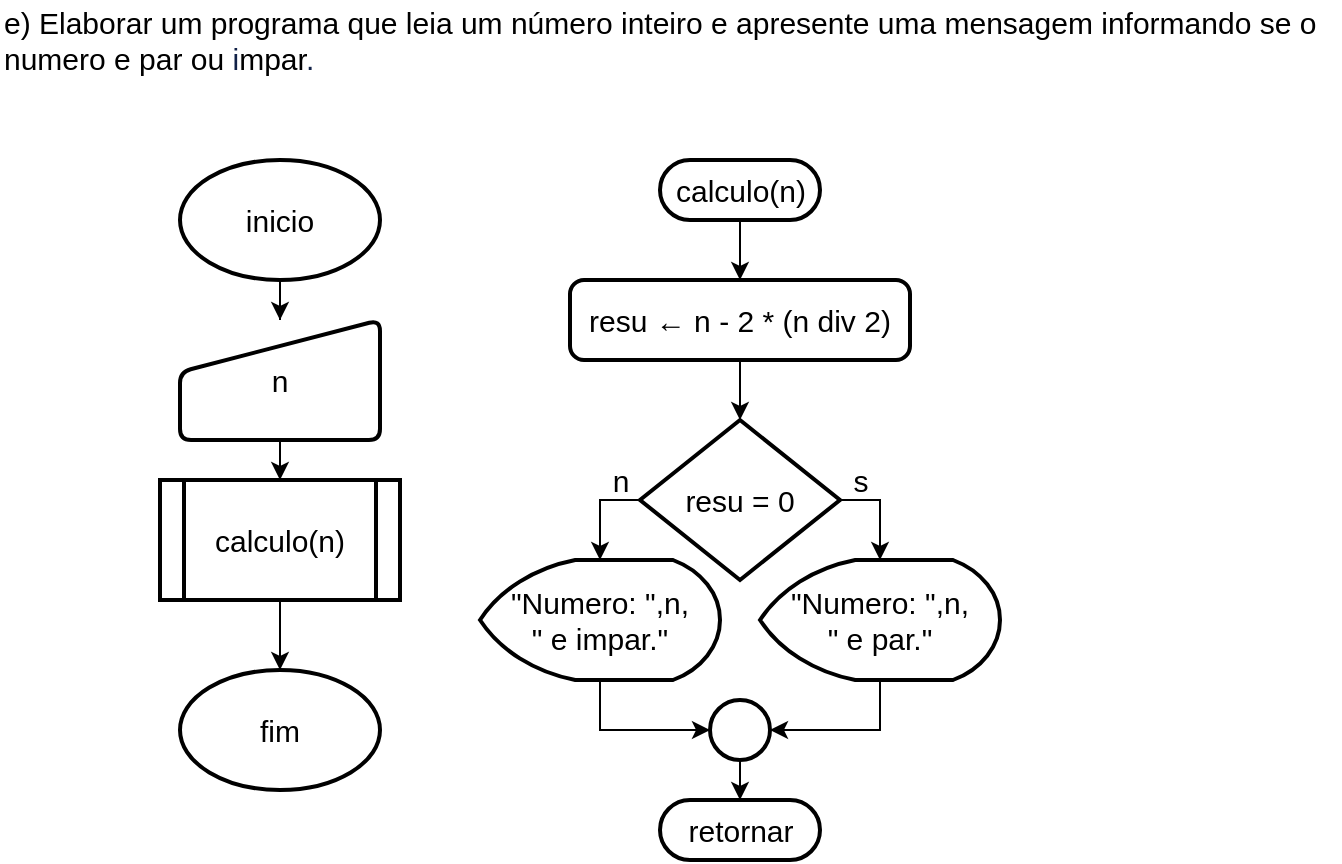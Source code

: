 <mxfile version="19.0.3" type="device"><diagram id="9_3RGJX_hn2a-fTIuzha" name="Página-1"><mxGraphModel dx="1102" dy="865" grid="1" gridSize="10" guides="1" tooltips="1" connect="1" arrows="1" fold="1" page="1" pageScale="1" pageWidth="827" pageHeight="1169" math="0" shadow="0"><root><mxCell id="0"/><mxCell id="1" parent="0"/><mxCell id="szqpVCrg_NznvWYfIgSc-1" value="&lt;span class=&quot;fontstyle0&quot; style=&quot;font-size: 15px;&quot;&gt;e) Elaborar um programa que leia um número inteiro e apresente uma mensagem informando se o&lt;/span&gt;&lt;span style=&quot;color: rgb(36, 31, 34); font-size: 15px;&quot; class=&quot;fontstyle2&quot;&gt;&lt;br style=&quot;font-size: 15px;&quot;&gt;&lt;/span&gt;&lt;span class=&quot;fontstyle0&quot; style=&quot;font-size: 15px;&quot;&gt;numero e par ou &lt;font color=&quot;#112147&quot;&gt;i&lt;/font&gt;&lt;/span&gt;&lt;span class=&quot;fontstyle0&quot; style=&quot;font-size: 15px;&quot;&gt;mpar&lt;/span&gt;&lt;span style=&quot;color: rgb(17, 33, 71); font-size: 15px;&quot; class=&quot;fontstyle0&quot;&gt;.&lt;/span&gt; " style="text;html=1;align=left;verticalAlign=middle;resizable=0;points=[];autosize=1;strokeColor=none;fillColor=none;fontSize=15;" vertex="1" parent="1"><mxGeometry width="670" height="40" as="geometry"/></mxCell><mxCell id="szqpVCrg_NznvWYfIgSc-13" value="" style="edgeStyle=orthogonalEdgeStyle;rounded=0;orthogonalLoop=1;jettySize=auto;html=1;fontSize=15;" edge="1" parent="1" source="szqpVCrg_NznvWYfIgSc-2" target="szqpVCrg_NznvWYfIgSc-12"><mxGeometry relative="1" as="geometry"/></mxCell><mxCell id="szqpVCrg_NznvWYfIgSc-2" value="calculo(n)" style="html=1;dashed=0;whitespace=wrap;shape=mxgraph.dfd.start;fontSize=15;strokeWidth=2;" vertex="1" parent="1"><mxGeometry x="330" y="80" width="80" height="30" as="geometry"/></mxCell><mxCell id="szqpVCrg_NznvWYfIgSc-3" value="retornar" style="html=1;dashed=0;whitespace=wrap;shape=mxgraph.dfd.start;fontSize=15;strokeWidth=2;" vertex="1" parent="1"><mxGeometry x="330" y="400" width="80" height="30" as="geometry"/></mxCell><mxCell id="szqpVCrg_NznvWYfIgSc-5" value="fim" style="strokeWidth=2;html=1;shape=mxgraph.flowchart.start_1;whiteSpace=wrap;fontSize=15;" vertex="1" parent="1"><mxGeometry x="90" y="335" width="100" height="60" as="geometry"/></mxCell><mxCell id="szqpVCrg_NznvWYfIgSc-8" value="" style="edgeStyle=orthogonalEdgeStyle;rounded=0;orthogonalLoop=1;jettySize=auto;html=1;fontSize=15;" edge="1" parent="1" source="szqpVCrg_NznvWYfIgSc-6" target="szqpVCrg_NznvWYfIgSc-7"><mxGeometry relative="1" as="geometry"/></mxCell><mxCell id="szqpVCrg_NznvWYfIgSc-6" value="inicio" style="strokeWidth=2;html=1;shape=mxgraph.flowchart.start_1;whiteSpace=wrap;fontSize=15;" vertex="1" parent="1"><mxGeometry x="90" y="80" width="100" height="60" as="geometry"/></mxCell><mxCell id="szqpVCrg_NznvWYfIgSc-10" value="" style="edgeStyle=orthogonalEdgeStyle;rounded=0;orthogonalLoop=1;jettySize=auto;html=1;fontSize=15;" edge="1" parent="1" source="szqpVCrg_NznvWYfIgSc-7" target="szqpVCrg_NznvWYfIgSc-9"><mxGeometry relative="1" as="geometry"/></mxCell><mxCell id="szqpVCrg_NznvWYfIgSc-7" value="n" style="html=1;strokeWidth=2;shape=manualInput;whiteSpace=wrap;rounded=1;size=26;arcSize=11;fontSize=15;" vertex="1" parent="1"><mxGeometry x="90" y="160" width="100" height="60" as="geometry"/></mxCell><mxCell id="szqpVCrg_NznvWYfIgSc-11" value="" style="edgeStyle=orthogonalEdgeStyle;rounded=0;orthogonalLoop=1;jettySize=auto;html=1;fontSize=15;" edge="1" parent="1" source="szqpVCrg_NznvWYfIgSc-9" target="szqpVCrg_NznvWYfIgSc-5"><mxGeometry relative="1" as="geometry"/></mxCell><mxCell id="szqpVCrg_NznvWYfIgSc-9" value="calculo(n)" style="shape=process;whiteSpace=wrap;html=1;backgroundOutline=1;fontSize=15;strokeWidth=2;rounded=1;arcSize=0;" vertex="1" parent="1"><mxGeometry x="80" y="240" width="120" height="60" as="geometry"/></mxCell><mxCell id="szqpVCrg_NznvWYfIgSc-15" value="" style="edgeStyle=orthogonalEdgeStyle;rounded=0;orthogonalLoop=1;jettySize=auto;html=1;fontSize=15;" edge="1" parent="1" source="szqpVCrg_NznvWYfIgSc-12" target="szqpVCrg_NznvWYfIgSc-14"><mxGeometry relative="1" as="geometry"/></mxCell><mxCell id="szqpVCrg_NznvWYfIgSc-12" value="resu ← n - 2 * (n div 2)" style="rounded=1;whiteSpace=wrap;html=1;absoluteArcSize=1;arcSize=14;strokeWidth=2;fontSize=15;" vertex="1" parent="1"><mxGeometry x="285" y="140" width="170" height="40" as="geometry"/></mxCell><mxCell id="szqpVCrg_NznvWYfIgSc-17" style="edgeStyle=orthogonalEdgeStyle;rounded=0;orthogonalLoop=1;jettySize=auto;html=1;exitX=1;exitY=0.5;exitDx=0;exitDy=0;fontSize=15;" edge="1" parent="1" source="szqpVCrg_NznvWYfIgSc-14" target="szqpVCrg_NznvWYfIgSc-16"><mxGeometry relative="1" as="geometry"/></mxCell><mxCell id="szqpVCrg_NznvWYfIgSc-19" style="edgeStyle=orthogonalEdgeStyle;rounded=0;orthogonalLoop=1;jettySize=auto;html=1;exitX=0;exitY=0.5;exitDx=0;exitDy=0;fontSize=15;" edge="1" parent="1" source="szqpVCrg_NznvWYfIgSc-14" target="szqpVCrg_NznvWYfIgSc-18"><mxGeometry relative="1" as="geometry"/></mxCell><mxCell id="szqpVCrg_NznvWYfIgSc-14" value="resu = 0" style="rhombus;whiteSpace=wrap;html=1;fontSize=15;rounded=1;arcSize=0;strokeWidth=2;" vertex="1" parent="1"><mxGeometry x="320" y="210" width="100" height="80" as="geometry"/></mxCell><mxCell id="szqpVCrg_NznvWYfIgSc-22" style="edgeStyle=orthogonalEdgeStyle;rounded=0;orthogonalLoop=1;jettySize=auto;html=1;exitX=0.5;exitY=1;exitDx=0;exitDy=0;exitPerimeter=0;entryX=1;entryY=0.5;entryDx=0;entryDy=0;entryPerimeter=0;fontSize=15;" edge="1" parent="1" source="szqpVCrg_NznvWYfIgSc-16" target="szqpVCrg_NznvWYfIgSc-21"><mxGeometry relative="1" as="geometry"/></mxCell><mxCell id="szqpVCrg_NznvWYfIgSc-16" value="&quot;Numero: &quot;,n,&lt;br&gt;&quot; e par.&quot;" style="strokeWidth=2;html=1;shape=mxgraph.flowchart.display;whiteSpace=wrap;fontSize=15;verticalAlign=middle;" vertex="1" parent="1"><mxGeometry x="380" y="280" width="120" height="60" as="geometry"/></mxCell><mxCell id="szqpVCrg_NznvWYfIgSc-23" style="edgeStyle=orthogonalEdgeStyle;rounded=0;orthogonalLoop=1;jettySize=auto;html=1;exitX=0.5;exitY=1;exitDx=0;exitDy=0;exitPerimeter=0;entryX=0;entryY=0.5;entryDx=0;entryDy=0;entryPerimeter=0;fontSize=15;" edge="1" parent="1" source="szqpVCrg_NznvWYfIgSc-18" target="szqpVCrg_NznvWYfIgSc-21"><mxGeometry relative="1" as="geometry"/></mxCell><mxCell id="szqpVCrg_NznvWYfIgSc-18" value="&quot;Numero: &quot;,n,&lt;br&gt;&quot; e impar.&quot;" style="strokeWidth=2;html=1;shape=mxgraph.flowchart.display;whiteSpace=wrap;fontSize=15;verticalAlign=middle;" vertex="1" parent="1"><mxGeometry x="240" y="280" width="120" height="60" as="geometry"/></mxCell><mxCell id="szqpVCrg_NznvWYfIgSc-26" value="" style="edgeStyle=orthogonalEdgeStyle;rounded=0;orthogonalLoop=1;jettySize=auto;html=1;fontSize=15;" edge="1" parent="1" source="szqpVCrg_NznvWYfIgSc-21" target="szqpVCrg_NznvWYfIgSc-3"><mxGeometry relative="1" as="geometry"/></mxCell><mxCell id="szqpVCrg_NznvWYfIgSc-21" value="" style="verticalLabelPosition=bottom;verticalAlign=top;html=1;shape=mxgraph.flowchart.on-page_reference;fontSize=15;strokeWidth=2;" vertex="1" parent="1"><mxGeometry x="355" y="350" width="30" height="30" as="geometry"/></mxCell><mxCell id="szqpVCrg_NznvWYfIgSc-24" value="s" style="text;html=1;align=center;verticalAlign=middle;resizable=0;points=[];autosize=1;strokeColor=none;fillColor=none;fontSize=15;" vertex="1" parent="1"><mxGeometry x="420" y="230" width="20" height="20" as="geometry"/></mxCell><mxCell id="szqpVCrg_NznvWYfIgSc-25" value="n" style="text;html=1;align=center;verticalAlign=middle;resizable=0;points=[];autosize=1;strokeColor=none;fillColor=none;fontSize=15;" vertex="1" parent="1"><mxGeometry x="300" y="230" width="20" height="20" as="geometry"/></mxCell></root></mxGraphModel></diagram></mxfile>